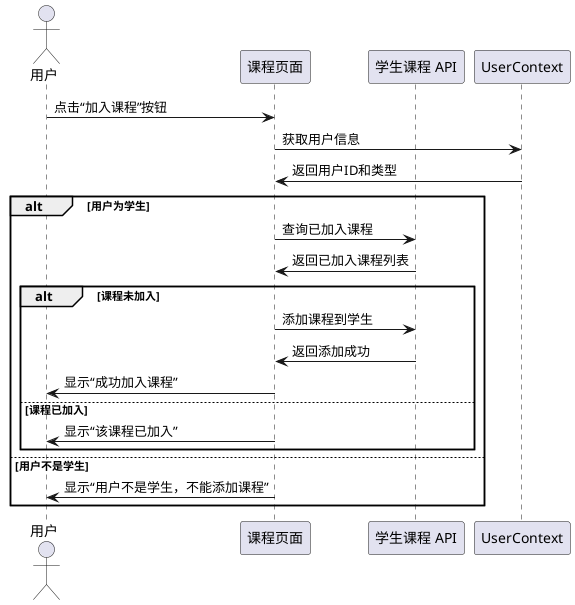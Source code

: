 @startuml
actor 用户
participant "课程页面" as 课程页面
participant "学生课程 API" as 学生课程API
participant "UserContext" as 用户上下文

用户 -> 课程页面: 点击“加入课程”按钮
课程页面 -> 用户上下文: 获取用户信息
用户上下文 -> 课程页面: 返回用户ID和类型
alt 用户为学生
    课程页面 -> 学生课程API: 查询已加入课程
    学生课程API -> 课程页面: 返回已加入课程列表
    alt 课程未加入
        课程页面 -> 学生课程API: 添加课程到学生
        学生课程API -> 课程页面: 返回添加成功
        课程页面 -> 用户: 显示“成功加入课程”
    else 课程已加入
        课程页面 -> 用户: 显示“该课程已加入”
    end
else 用户不是学生
    课程页面 -> 用户: 显示“用户不是学生，不能添加课程”
end
@enduml
